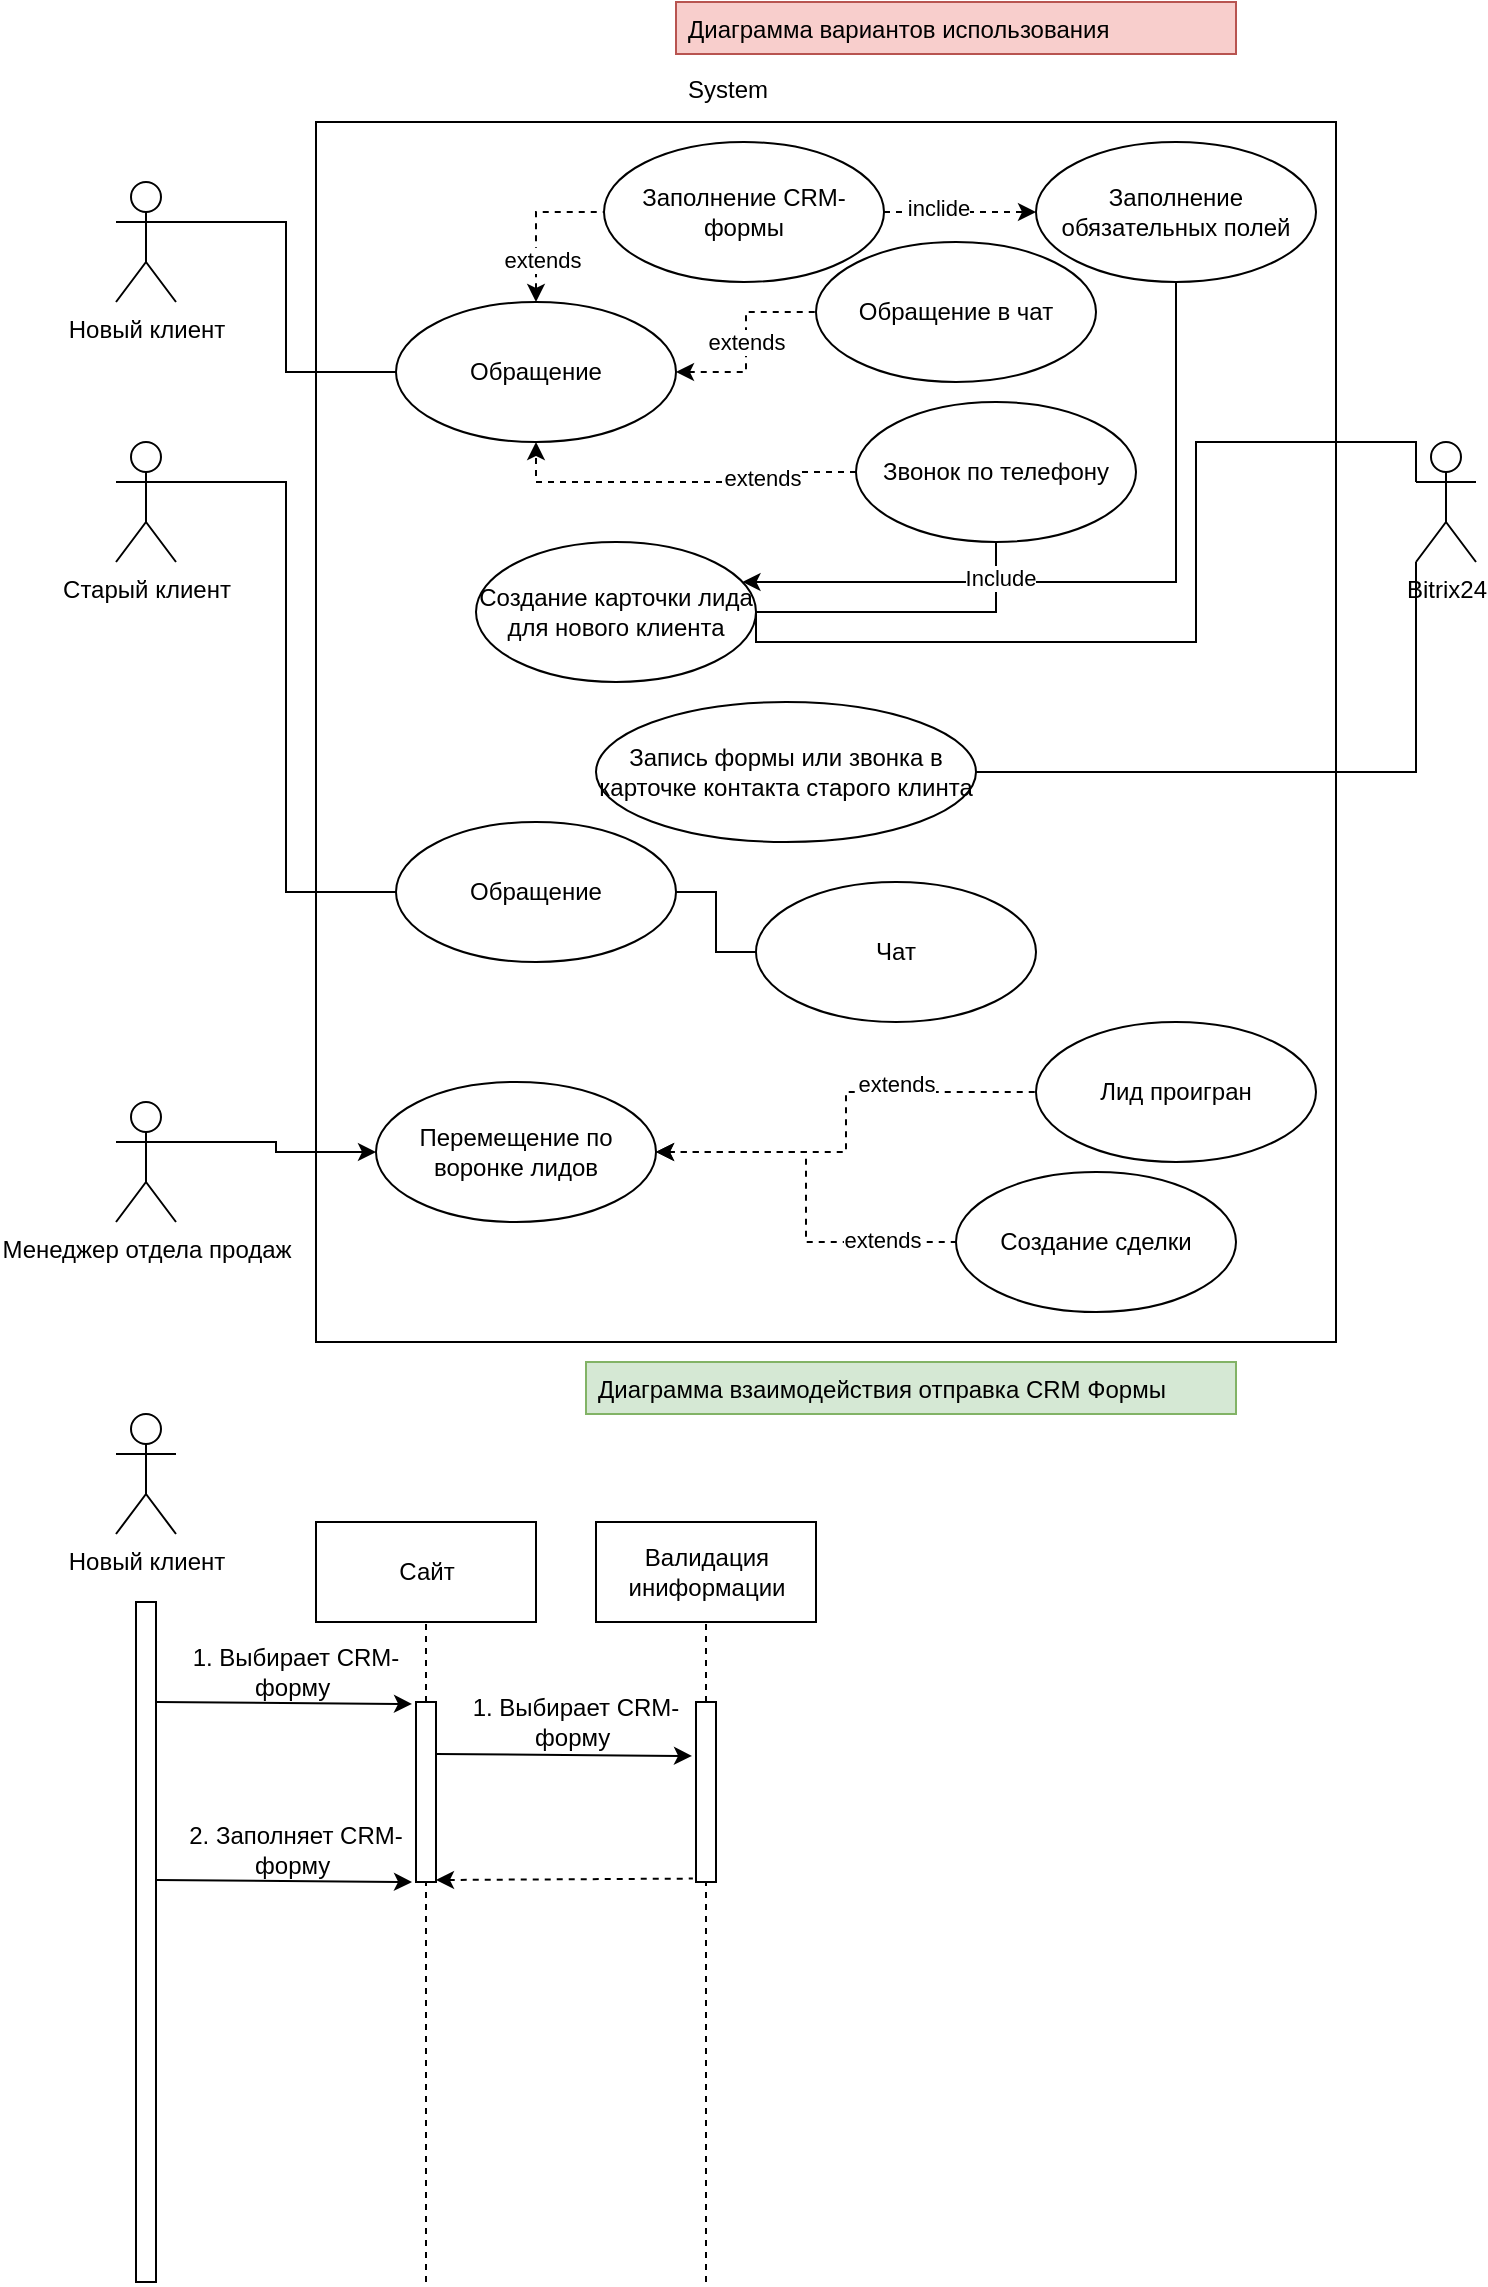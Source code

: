 <mxfile version="20.2.7" type="github">
  <diagram id="XsnP9Gn-Je08Z1eBndXY" name="Страница 1">
    <mxGraphModel dx="1051" dy="640" grid="1" gridSize="10" guides="1" tooltips="1" connect="1" arrows="1" fold="1" page="1" pageScale="1" pageWidth="827" pageHeight="1169" math="0" shadow="0">
      <root>
        <mxCell id="0" />
        <mxCell id="1" parent="0" />
        <mxCell id="HoDFq3KGy2173wUJEBys-3" value="" style="html=1;" parent="1" vertex="1">
          <mxGeometry x="200" y="60" width="510" height="610" as="geometry" />
        </mxCell>
        <mxCell id="HoDFq3KGy2173wUJEBys-5" style="edgeStyle=orthogonalEdgeStyle;rounded=0;orthogonalLoop=1;jettySize=auto;html=1;exitX=1;exitY=0.333;exitDx=0;exitDy=0;exitPerimeter=0;endArrow=none;endFill=0;entryX=0;entryY=0.5;entryDx=0;entryDy=0;" parent="1" source="HoDFq3KGy2173wUJEBys-1" target="HoDFq3KGy2173wUJEBys-4" edge="1">
          <mxGeometry relative="1" as="geometry">
            <mxPoint x="260" y="190" as="targetPoint" />
          </mxGeometry>
        </mxCell>
        <mxCell id="HoDFq3KGy2173wUJEBys-1" value="Новый клиент" style="shape=umlActor;verticalLabelPosition=bottom;verticalAlign=top;html=1;" parent="1" vertex="1">
          <mxGeometry x="100" y="90" width="30" height="60" as="geometry" />
        </mxCell>
        <mxCell id="HoDFq3KGy2173wUJEBys-8" value="" style="edgeStyle=orthogonalEdgeStyle;rounded=0;orthogonalLoop=1;jettySize=auto;html=1;endArrow=none;endFill=0;dashed=1;startArrow=classic;startFill=1;entryX=0;entryY=0.5;entryDx=0;entryDy=0;" parent="1" source="HoDFq3KGy2173wUJEBys-4" target="HoDFq3KGy2173wUJEBys-7" edge="1">
          <mxGeometry relative="1" as="geometry" />
        </mxCell>
        <mxCell id="HoDFq3KGy2173wUJEBys-31" value="extends" style="edgeLabel;html=1;align=center;verticalAlign=middle;resizable=0;points=[];" parent="HoDFq3KGy2173wUJEBys-8" vertex="1" connectable="0">
          <mxGeometry x="-0.436" y="-3" relative="1" as="geometry">
            <mxPoint y="1" as="offset" />
          </mxGeometry>
        </mxCell>
        <mxCell id="HoDFq3KGy2173wUJEBys-39" value="extends" style="edgeStyle=orthogonalEdgeStyle;rounded=0;orthogonalLoop=1;jettySize=auto;html=1;startArrow=classic;startFill=1;endArrow=none;endFill=0;dashed=1;" parent="1" source="HoDFq3KGy2173wUJEBys-4" target="HoDFq3KGy2173wUJEBys-38" edge="1">
          <mxGeometry relative="1" as="geometry" />
        </mxCell>
        <mxCell id="HoDFq3KGy2173wUJEBys-4" value="Обращение" style="ellipse;whiteSpace=wrap;html=1;" parent="1" vertex="1">
          <mxGeometry x="240" y="150" width="140" height="70" as="geometry" />
        </mxCell>
        <mxCell id="HoDFq3KGy2173wUJEBys-6" value="System" style="text;strokeColor=none;fillColor=none;align=left;verticalAlign=top;spacingLeft=4;spacingRight=4;overflow=hidden;rotatable=0;points=[[0,0.5],[1,0.5]];portConstraint=eastwest;" parent="1" vertex="1">
          <mxGeometry x="380" y="30" width="100" height="26" as="geometry" />
        </mxCell>
        <mxCell id="HoDFq3KGy2173wUJEBys-34" value="" style="edgeStyle=orthogonalEdgeStyle;rounded=0;orthogonalLoop=1;jettySize=auto;html=1;startArrow=none;startFill=0;endArrow=classic;endFill=1;dashed=1;" parent="1" source="HoDFq3KGy2173wUJEBys-7" target="HoDFq3KGy2173wUJEBys-33" edge="1">
          <mxGeometry relative="1" as="geometry" />
        </mxCell>
        <mxCell id="HoDFq3KGy2173wUJEBys-35" value="inclide" style="edgeLabel;html=1;align=center;verticalAlign=middle;resizable=0;points=[];" parent="HoDFq3KGy2173wUJEBys-34" vertex="1" connectable="0">
          <mxGeometry x="-0.286" y="3" relative="1" as="geometry">
            <mxPoint y="1" as="offset" />
          </mxGeometry>
        </mxCell>
        <mxCell id="HoDFq3KGy2173wUJEBys-7" value="Заполнение CRM-формы" style="ellipse;whiteSpace=wrap;html=1;" parent="1" vertex="1">
          <mxGeometry x="344" y="70" width="140" height="70" as="geometry" />
        </mxCell>
        <mxCell id="HoDFq3KGy2173wUJEBys-10" style="edgeStyle=orthogonalEdgeStyle;rounded=0;orthogonalLoop=1;jettySize=auto;html=1;endArrow=classic;endFill=1;entryX=0.5;entryY=1;entryDx=0;entryDy=0;dashed=1;startArrow=none;startFill=0;" parent="1" source="HoDFq3KGy2173wUJEBys-9" target="HoDFq3KGy2173wUJEBys-4" edge="1">
          <mxGeometry relative="1" as="geometry" />
        </mxCell>
        <mxCell id="HoDFq3KGy2173wUJEBys-32" value="extends" style="edgeLabel;html=1;align=center;verticalAlign=middle;resizable=0;points=[];" parent="HoDFq3KGy2173wUJEBys-10" vertex="1" connectable="0">
          <mxGeometry x="-0.432" y="-2" relative="1" as="geometry">
            <mxPoint as="offset" />
          </mxGeometry>
        </mxCell>
        <mxCell id="HoDFq3KGy2173wUJEBys-30" style="edgeStyle=orthogonalEdgeStyle;rounded=0;orthogonalLoop=1;jettySize=auto;html=1;exitX=0.5;exitY=1;exitDx=0;exitDy=0;startArrow=none;startFill=0;endArrow=none;endFill=0;" parent="1" source="HoDFq3KGy2173wUJEBys-9" target="HoDFq3KGy2173wUJEBys-11" edge="1">
          <mxGeometry relative="1" as="geometry" />
        </mxCell>
        <mxCell id="HoDFq3KGy2173wUJEBys-9" value="Звонок по телефону" style="ellipse;whiteSpace=wrap;html=1;" parent="1" vertex="1">
          <mxGeometry x="470" y="200" width="140" height="70" as="geometry" />
        </mxCell>
        <mxCell id="HoDFq3KGy2173wUJEBys-11" value="Создание карточки лида для нового клиента" style="ellipse;whiteSpace=wrap;html=1;" parent="1" vertex="1">
          <mxGeometry x="280" y="270" width="140" height="70" as="geometry" />
        </mxCell>
        <mxCell id="HoDFq3KGy2173wUJEBys-25" style="edgeStyle=orthogonalEdgeStyle;rounded=0;orthogonalLoop=1;jettySize=auto;html=1;exitX=0;exitY=0.333;exitDx=0;exitDy=0;exitPerimeter=0;entryX=1;entryY=0.5;entryDx=0;entryDy=0;startArrow=none;startFill=0;endArrow=none;endFill=0;" parent="1" source="HoDFq3KGy2173wUJEBys-14" target="HoDFq3KGy2173wUJEBys-11" edge="1">
          <mxGeometry relative="1" as="geometry">
            <Array as="points">
              <mxPoint x="750" y="220" />
              <mxPoint x="640" y="220" />
              <mxPoint x="640" y="320" />
              <mxPoint x="420" y="320" />
            </Array>
          </mxGeometry>
        </mxCell>
        <mxCell id="HoDFq3KGy2173wUJEBys-27" style="edgeStyle=orthogonalEdgeStyle;rounded=0;orthogonalLoop=1;jettySize=auto;html=1;exitX=0;exitY=1;exitDx=0;exitDy=0;exitPerimeter=0;entryX=1;entryY=0.5;entryDx=0;entryDy=0;startArrow=none;startFill=0;endArrow=none;endFill=0;" parent="1" source="HoDFq3KGy2173wUJEBys-14" target="HoDFq3KGy2173wUJEBys-26" edge="1">
          <mxGeometry relative="1" as="geometry" />
        </mxCell>
        <mxCell id="HoDFq3KGy2173wUJEBys-14" value="Bitrix24" style="shape=umlActor;verticalLabelPosition=bottom;verticalAlign=top;html=1;" parent="1" vertex="1">
          <mxGeometry x="750" y="220" width="30" height="60" as="geometry" />
        </mxCell>
        <mxCell id="HoDFq3KGy2173wUJEBys-24" style="edgeStyle=orthogonalEdgeStyle;rounded=0;orthogonalLoop=1;jettySize=auto;html=1;exitX=1;exitY=0.333;exitDx=0;exitDy=0;exitPerimeter=0;entryX=0;entryY=0.5;entryDx=0;entryDy=0;startArrow=none;startFill=0;endArrow=none;endFill=0;" parent="1" source="HoDFq3KGy2173wUJEBys-20" target="HoDFq3KGy2173wUJEBys-23" edge="1">
          <mxGeometry relative="1" as="geometry" />
        </mxCell>
        <mxCell id="HoDFq3KGy2173wUJEBys-20" value="Старый клиент" style="shape=umlActor;verticalLabelPosition=bottom;verticalAlign=top;html=1;" parent="1" vertex="1">
          <mxGeometry x="100" y="220" width="30" height="60" as="geometry" />
        </mxCell>
        <mxCell id="HoDFq3KGy2173wUJEBys-29" value="" style="edgeStyle=orthogonalEdgeStyle;rounded=0;orthogonalLoop=1;jettySize=auto;html=1;startArrow=none;startFill=0;endArrow=none;endFill=0;" parent="1" source="HoDFq3KGy2173wUJEBys-23" target="HoDFq3KGy2173wUJEBys-28" edge="1">
          <mxGeometry relative="1" as="geometry" />
        </mxCell>
        <mxCell id="HoDFq3KGy2173wUJEBys-23" value="Обращение" style="ellipse;whiteSpace=wrap;html=1;" parent="1" vertex="1">
          <mxGeometry x="240" y="410" width="140" height="70" as="geometry" />
        </mxCell>
        <mxCell id="HoDFq3KGy2173wUJEBys-26" value="Запись формы или звонка в карточке контакта старого клинта" style="ellipse;whiteSpace=wrap;html=1;" parent="1" vertex="1">
          <mxGeometry x="340" y="350" width="190" height="70" as="geometry" />
        </mxCell>
        <mxCell id="HoDFq3KGy2173wUJEBys-28" value="Чат" style="ellipse;whiteSpace=wrap;html=1;" parent="1" vertex="1">
          <mxGeometry x="420" y="440" width="140" height="70" as="geometry" />
        </mxCell>
        <mxCell id="HoDFq3KGy2173wUJEBys-36" style="edgeStyle=orthogonalEdgeStyle;rounded=0;orthogonalLoop=1;jettySize=auto;html=1;exitX=0.5;exitY=1;exitDx=0;exitDy=0;startArrow=none;startFill=0;endArrow=classic;endFill=1;" parent="1" source="HoDFq3KGy2173wUJEBys-33" target="HoDFq3KGy2173wUJEBys-11" edge="1">
          <mxGeometry relative="1" as="geometry">
            <Array as="points">
              <mxPoint x="630" y="290" />
            </Array>
          </mxGeometry>
        </mxCell>
        <mxCell id="HoDFq3KGy2173wUJEBys-37" value="Include" style="edgeLabel;html=1;align=center;verticalAlign=middle;resizable=0;points=[];" parent="HoDFq3KGy2173wUJEBys-36" vertex="1" connectable="0">
          <mxGeometry x="0.298" y="-2" relative="1" as="geometry">
            <mxPoint as="offset" />
          </mxGeometry>
        </mxCell>
        <mxCell id="HoDFq3KGy2173wUJEBys-33" value="Заполнение обязательных полей" style="ellipse;whiteSpace=wrap;html=1;" parent="1" vertex="1">
          <mxGeometry x="560" y="70" width="140" height="70" as="geometry" />
        </mxCell>
        <mxCell id="HoDFq3KGy2173wUJEBys-38" value="Обращение в чат" style="ellipse;whiteSpace=wrap;html=1;" parent="1" vertex="1">
          <mxGeometry x="450" y="120" width="140" height="70" as="geometry" />
        </mxCell>
        <mxCell id="HoDFq3KGy2173wUJEBys-43" style="edgeStyle=orthogonalEdgeStyle;rounded=0;orthogonalLoop=1;jettySize=auto;html=1;exitX=1;exitY=0.333;exitDx=0;exitDy=0;exitPerimeter=0;startArrow=none;startFill=0;endArrow=classic;endFill=1;" parent="1" source="HoDFq3KGy2173wUJEBys-40" target="HoDFq3KGy2173wUJEBys-42" edge="1">
          <mxGeometry relative="1" as="geometry" />
        </mxCell>
        <mxCell id="HoDFq3KGy2173wUJEBys-40" value="Менеджер отдела продаж" style="shape=umlActor;verticalLabelPosition=bottom;verticalAlign=top;html=1;" parent="1" vertex="1">
          <mxGeometry x="100" y="550" width="30" height="60" as="geometry" />
        </mxCell>
        <mxCell id="HoDFq3KGy2173wUJEBys-45" value="" style="edgeStyle=orthogonalEdgeStyle;rounded=0;orthogonalLoop=1;jettySize=auto;html=1;startArrow=classic;startFill=1;endArrow=none;endFill=0;dashed=1;" parent="1" source="HoDFq3KGy2173wUJEBys-42" target="HoDFq3KGy2173wUJEBys-44" edge="1">
          <mxGeometry relative="1" as="geometry" />
        </mxCell>
        <mxCell id="HoDFq3KGy2173wUJEBys-48" value="extends" style="edgeLabel;html=1;align=center;verticalAlign=middle;resizable=0;points=[];" parent="HoDFq3KGy2173wUJEBys-45" vertex="1" connectable="0">
          <mxGeometry x="0.364" y="4" relative="1" as="geometry">
            <mxPoint as="offset" />
          </mxGeometry>
        </mxCell>
        <mxCell id="HoDFq3KGy2173wUJEBys-42" value="Перемещение по воронке лидов" style="ellipse;whiteSpace=wrap;html=1;" parent="1" vertex="1">
          <mxGeometry x="230" y="540" width="140" height="70" as="geometry" />
        </mxCell>
        <mxCell id="HoDFq3KGy2173wUJEBys-44" value="Лид проигран" style="ellipse;whiteSpace=wrap;html=1;" parent="1" vertex="1">
          <mxGeometry x="560" y="510" width="140" height="70" as="geometry" />
        </mxCell>
        <mxCell id="HoDFq3KGy2173wUJEBys-46" value="Создание сделки" style="ellipse;whiteSpace=wrap;html=1;" parent="1" vertex="1">
          <mxGeometry x="520" y="585" width="140" height="70" as="geometry" />
        </mxCell>
        <mxCell id="HoDFq3KGy2173wUJEBys-47" value="" style="edgeStyle=orthogonalEdgeStyle;rounded=0;orthogonalLoop=1;jettySize=auto;html=1;startArrow=classic;startFill=1;endArrow=none;endFill=0;dashed=1;entryX=0;entryY=0.5;entryDx=0;entryDy=0;" parent="1" source="HoDFq3KGy2173wUJEBys-42" target="HoDFq3KGy2173wUJEBys-46" edge="1">
          <mxGeometry relative="1" as="geometry">
            <mxPoint x="380" y="585" as="sourcePoint" />
            <mxPoint x="440" y="560" as="targetPoint" />
          </mxGeometry>
        </mxCell>
        <mxCell id="HoDFq3KGy2173wUJEBys-49" value="extends" style="edgeLabel;html=1;align=center;verticalAlign=middle;resizable=0;points=[];" parent="HoDFq3KGy2173wUJEBys-47" vertex="1" connectable="0">
          <mxGeometry x="0.621" y="1" relative="1" as="geometry">
            <mxPoint as="offset" />
          </mxGeometry>
        </mxCell>
        <mxCell id="f1ICiX7RHzptKYZJ7hzD-1" value="Диаграмма вариантов использования" style="text;strokeColor=#b85450;fillColor=#f8cecc;align=left;verticalAlign=top;spacingLeft=4;spacingRight=4;overflow=hidden;rotatable=0;points=[[0,0.5],[1,0.5]];portConstraint=eastwest;" vertex="1" parent="1">
          <mxGeometry x="380" width="280" height="26" as="geometry" />
        </mxCell>
        <mxCell id="f1ICiX7RHzptKYZJ7hzD-2" value="Диаграмма взаимодействия отправка CRM Формы" style="text;strokeColor=#82b366;fillColor=#d5e8d4;align=left;verticalAlign=top;spacingLeft=4;spacingRight=4;overflow=hidden;rotatable=0;points=[[0,0.5],[1,0.5]];portConstraint=eastwest;" vertex="1" parent="1">
          <mxGeometry x="335" y="680" width="325" height="26" as="geometry" />
        </mxCell>
        <mxCell id="f1ICiX7RHzptKYZJ7hzD-3" value="Новый клиент" style="shape=umlActor;verticalLabelPosition=bottom;verticalAlign=top;html=1;" vertex="1" parent="1">
          <mxGeometry x="100" y="706" width="30" height="60" as="geometry" />
        </mxCell>
        <mxCell id="f1ICiX7RHzptKYZJ7hzD-4" value="" style="html=1;points=[];perimeter=orthogonalPerimeter;" vertex="1" parent="1">
          <mxGeometry x="110" y="800" width="10" height="340" as="geometry" />
        </mxCell>
        <mxCell id="f1ICiX7RHzptKYZJ7hzD-5" value="Сайт" style="html=1;" vertex="1" parent="1">
          <mxGeometry x="200" y="760" width="110" height="50" as="geometry" />
        </mxCell>
        <mxCell id="f1ICiX7RHzptKYZJ7hzD-6" value="" style="endArrow=none;html=1;rounded=0;dashed=1;entryX=0.5;entryY=1;entryDx=0;entryDy=0;startArrow=none;" edge="1" parent="1" source="f1ICiX7RHzptKYZJ7hzD-7" target="f1ICiX7RHzptKYZJ7hzD-5">
          <mxGeometry width="50" height="50" relative="1" as="geometry">
            <mxPoint x="260" y="1130" as="sourcePoint" />
            <mxPoint x="440" y="930" as="targetPoint" />
          </mxGeometry>
        </mxCell>
        <mxCell id="f1ICiX7RHzptKYZJ7hzD-7" value="" style="html=1;points=[];perimeter=orthogonalPerimeter;" vertex="1" parent="1">
          <mxGeometry x="250" y="850" width="10" height="90" as="geometry" />
        </mxCell>
        <mxCell id="f1ICiX7RHzptKYZJ7hzD-8" value="" style="endArrow=none;html=1;rounded=0;dashed=1;entryX=0.5;entryY=1;entryDx=0;entryDy=0;" edge="1" parent="1" target="f1ICiX7RHzptKYZJ7hzD-7">
          <mxGeometry width="50" height="50" relative="1" as="geometry">
            <mxPoint x="255" y="1140" as="sourcePoint" />
            <mxPoint x="255" y="810" as="targetPoint" />
          </mxGeometry>
        </mxCell>
        <mxCell id="f1ICiX7RHzptKYZJ7hzD-9" value="" style="endArrow=classic;html=1;rounded=0;entryX=-0.2;entryY=0.011;entryDx=0;entryDy=0;entryPerimeter=0;" edge="1" parent="1" target="f1ICiX7RHzptKYZJ7hzD-7">
          <mxGeometry width="50" height="50" relative="1" as="geometry">
            <mxPoint x="120" y="850" as="sourcePoint" />
            <mxPoint x="440" y="930" as="targetPoint" />
          </mxGeometry>
        </mxCell>
        <mxCell id="f1ICiX7RHzptKYZJ7hzD-10" value="1. Выбирает CRM-форму&amp;nbsp;" style="text;html=1;strokeColor=none;fillColor=none;align=center;verticalAlign=middle;whiteSpace=wrap;rounded=0;" vertex="1" parent="1">
          <mxGeometry x="120" y="820" width="140" height="30" as="geometry" />
        </mxCell>
        <mxCell id="f1ICiX7RHzptKYZJ7hzD-11" value="" style="endArrow=classic;html=1;rounded=0;entryX=-0.2;entryY=0.011;entryDx=0;entryDy=0;entryPerimeter=0;" edge="1" parent="1">
          <mxGeometry width="50" height="50" relative="1" as="geometry">
            <mxPoint x="120" y="939.01" as="sourcePoint" />
            <mxPoint x="248" y="940" as="targetPoint" />
          </mxGeometry>
        </mxCell>
        <mxCell id="f1ICiX7RHzptKYZJ7hzD-12" value="2. Заполняет CRM-форму&amp;nbsp;" style="text;html=1;strokeColor=none;fillColor=none;align=center;verticalAlign=middle;whiteSpace=wrap;rounded=0;" vertex="1" parent="1">
          <mxGeometry x="120" y="909.01" width="140" height="30" as="geometry" />
        </mxCell>
        <mxCell id="f1ICiX7RHzptKYZJ7hzD-13" value="Валидация &lt;br&gt;иниформации" style="html=1;" vertex="1" parent="1">
          <mxGeometry x="340" y="760" width="110" height="50" as="geometry" />
        </mxCell>
        <mxCell id="f1ICiX7RHzptKYZJ7hzD-14" value="" style="endArrow=classic;html=1;rounded=0;entryX=-0.2;entryY=0.011;entryDx=0;entryDy=0;entryPerimeter=0;" edge="1" parent="1">
          <mxGeometry width="50" height="50" relative="1" as="geometry">
            <mxPoint x="260.0" y="876" as="sourcePoint" />
            <mxPoint x="388.0" y="876.99" as="targetPoint" />
          </mxGeometry>
        </mxCell>
        <mxCell id="f1ICiX7RHzptKYZJ7hzD-15" value="1. Выбирает CRM-форму&amp;nbsp;" style="text;html=1;strokeColor=none;fillColor=none;align=center;verticalAlign=middle;whiteSpace=wrap;rounded=0;" vertex="1" parent="1">
          <mxGeometry x="260" y="845" width="140" height="30" as="geometry" />
        </mxCell>
        <mxCell id="f1ICiX7RHzptKYZJ7hzD-16" value="" style="endArrow=none;html=1;rounded=0;dashed=1;entryX=0.5;entryY=1;entryDx=0;entryDy=0;startArrow=none;" edge="1" parent="1" source="f1ICiX7RHzptKYZJ7hzD-17">
          <mxGeometry width="50" height="50" relative="1" as="geometry">
            <mxPoint x="400" y="1130" as="sourcePoint" />
            <mxPoint x="395" y="810" as="targetPoint" />
          </mxGeometry>
        </mxCell>
        <mxCell id="f1ICiX7RHzptKYZJ7hzD-17" value="" style="html=1;points=[];perimeter=orthogonalPerimeter;" vertex="1" parent="1">
          <mxGeometry x="390" y="850" width="10" height="90" as="geometry" />
        </mxCell>
        <mxCell id="f1ICiX7RHzptKYZJ7hzD-18" value="" style="endArrow=none;html=1;rounded=0;dashed=1;entryX=0.5;entryY=1;entryDx=0;entryDy=0;" edge="1" parent="1" target="f1ICiX7RHzptKYZJ7hzD-17">
          <mxGeometry width="50" height="50" relative="1" as="geometry">
            <mxPoint x="395" y="1140" as="sourcePoint" />
            <mxPoint x="395" y="810" as="targetPoint" />
          </mxGeometry>
        </mxCell>
        <mxCell id="f1ICiX7RHzptKYZJ7hzD-19" value="" style="endArrow=none;dashed=1;html=1;rounded=0;entryX=-0.156;entryY=0.981;entryDx=0;entryDy=0;entryPerimeter=0;exitX=1;exitY=1;exitDx=0;exitDy=0;startArrow=classic;startFill=1;" edge="1" parent="1" source="f1ICiX7RHzptKYZJ7hzD-12" target="f1ICiX7RHzptKYZJ7hzD-17">
          <mxGeometry width="50" height="50" relative="1" as="geometry">
            <mxPoint x="310" y="900" as="sourcePoint" />
            <mxPoint x="360" y="850" as="targetPoint" />
          </mxGeometry>
        </mxCell>
      </root>
    </mxGraphModel>
  </diagram>
</mxfile>
